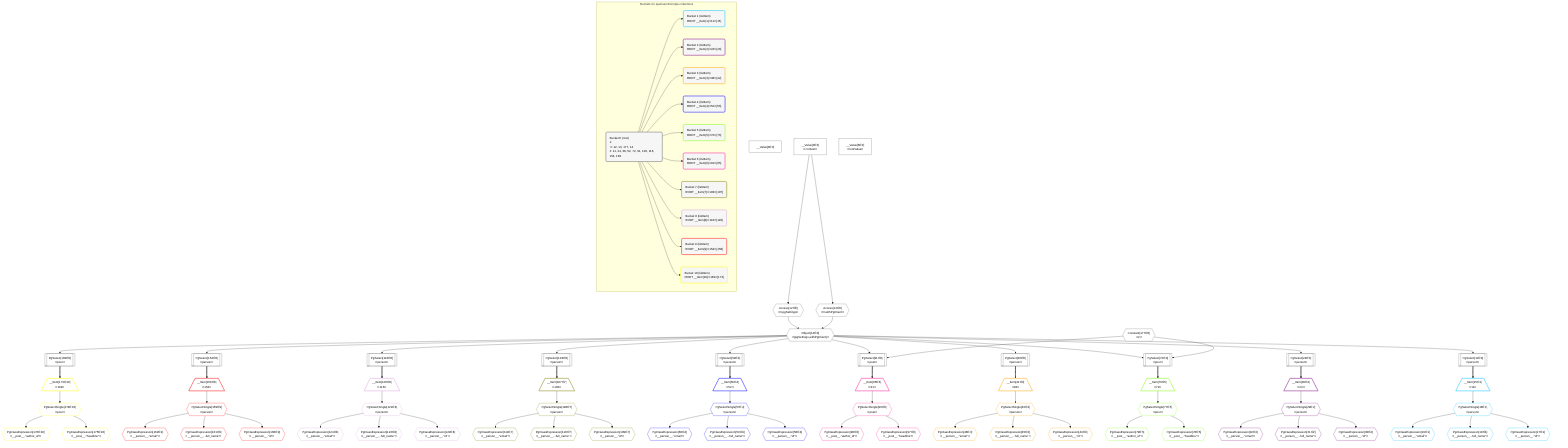 %%{init: {'themeVariables': { 'fontSize': '12px'}}}%%
graph TD
    classDef path fill:#eee,stroke:#000,color:#000
    classDef plan fill:#fff,stroke-width:1px,color:#000
    classDef itemplan fill:#fff,stroke-width:2px,color:#000
    classDef unbatchedplan fill:#dff,stroke-width:1px,color:#000
    classDef sideeffectplan fill:#fcc,stroke-width:2px,color:#000
    classDef bucket fill:#f6f6f6,color:#000,stroke-width:2px,text-align:left


    %% define steps
    __Value0["__Value[0∈0]"]:::plan
    __Value3["__Value[3∈0]<br />ᐸcontextᐳ"]:::plan
    __Value5["__Value[5∈0]<br />ᐸrootValueᐳ"]:::plan
    Access12{{"Access[12∈0]<br />ᐸ3.pgSettingsᐳ"}}:::plan
    Access13{{"Access[13∈0]<br />ᐸ3.withPgClientᐳ"}}:::plan
    Object14{{"Object[14∈0]<br />ᐸ{pgSettings,withPgClient}ᐳ"}}:::plan
    PgSelect11[["PgSelect[11∈0]<br />ᐸpersonᐳ"]]:::plan
    __Item15[/"__Item[15∈1]<br />ᐸ11ᐳ"\]:::itemplan
    PgSelectSingle16{{"PgSelectSingle[16∈1]<br />ᐸpersonᐳ"}}:::plan
    PgClassExpression17{{"PgClassExpression[17∈1]<br />ᐸ__person__.”id”ᐳ"}}:::plan
    PgClassExpression18{{"PgClassExpression[18∈1]<br />ᐸ__person__...full_name”ᐳ"}}:::plan
    PgClassExpression19{{"PgClassExpression[19∈1]<br />ᐸ__person__.”email”ᐳ"}}:::plan
    PgSelect24[["PgSelect[24∈0]<br />ᐸpersonᐳ"]]:::plan
    __Item28[/"__Item[28∈2]<br />ᐸ24ᐳ"\]:::itemplan
    PgSelectSingle29{{"PgSelectSingle[29∈2]<br />ᐸpersonᐳ"}}:::plan
    PgClassExpression30{{"PgClassExpression[30∈2]<br />ᐸ__person__.”id”ᐳ"}}:::plan
    PgClassExpression31{{"PgClassExpression[31∈2]<br />ᐸ__person__...full_name”ᐳ"}}:::plan
    PgClassExpression32{{"PgClassExpression[32∈2]<br />ᐸ__person__.”email”ᐳ"}}:::plan
    PgSelect38[["PgSelect[38∈0]<br />ᐸpersonᐳ"]]:::plan
    __Item42[/"__Item[42∈3]<br />ᐸ38ᐳ"\]:::itemplan
    PgSelectSingle43{{"PgSelectSingle[43∈3]<br />ᐸpersonᐳ"}}:::plan
    PgClassExpression44{{"PgClassExpression[44∈3]<br />ᐸ__person__.”id”ᐳ"}}:::plan
    PgClassExpression45{{"PgClassExpression[45∈3]<br />ᐸ__person__...full_name”ᐳ"}}:::plan
    PgClassExpression46{{"PgClassExpression[46∈3]<br />ᐸ__person__.”email”ᐳ"}}:::plan
    PgSelect52[["PgSelect[52∈0]<br />ᐸpersonᐳ"]]:::plan
    __Item56[/"__Item[56∈4]<br />ᐸ52ᐳ"\]:::itemplan
    PgSelectSingle57{{"PgSelectSingle[57∈4]<br />ᐸpersonᐳ"}}:::plan
    PgClassExpression58{{"PgClassExpression[58∈4]<br />ᐸ__person__.”id”ᐳ"}}:::plan
    PgClassExpression59{{"PgClassExpression[59∈4]<br />ᐸ__person__...full_name”ᐳ"}}:::plan
    PgClassExpression60{{"PgClassExpression[60∈4]<br />ᐸ__person__.”email”ᐳ"}}:::plan
    Constant177{{"Constant[177∈0]<br />ᐸ2ᐳ"}}:::plan
    PgSelect72[["PgSelect[72∈0]<br />ᐸpostᐳ"]]:::plan
    __Item76[/"__Item[76∈5]<br />ᐸ72ᐳ"\]:::itemplan
    PgSelectSingle77{{"PgSelectSingle[77∈5]<br />ᐸpostᐳ"}}:::plan
    PgClassExpression78{{"PgClassExpression[78∈5]<br />ᐸ__post__.”headline”ᐳ"}}:::plan
    PgClassExpression79{{"PgClassExpression[79∈5]<br />ᐸ__post__.”author_id”ᐳ"}}:::plan
    PgSelect91[["PgSelect[91∈0]<br />ᐸpostᐳ"]]:::plan
    __Item95[/"__Item[95∈6]<br />ᐸ91ᐳ"\]:::itemplan
    PgSelectSingle96{{"PgSelectSingle[96∈6]<br />ᐸpostᐳ"}}:::plan
    PgClassExpression97{{"PgClassExpression[97∈6]<br />ᐸ__post__.”headline”ᐳ"}}:::plan
    PgClassExpression98{{"PgClassExpression[98∈6]<br />ᐸ__post__.”author_id”ᐳ"}}:::plan
    PgSelect103[["PgSelect[103∈0]<br />ᐸpersonᐳ"]]:::plan
    __Item107[/"__Item[107∈7]<br />ᐸ103ᐳ"\]:::itemplan
    PgSelectSingle108{{"PgSelectSingle[108∈7]<br />ᐸpersonᐳ"}}:::plan
    PgClassExpression109{{"PgClassExpression[109∈7]<br />ᐸ__person__.”id”ᐳ"}}:::plan
    PgClassExpression110{{"PgClassExpression[110∈7]<br />ᐸ__person__...full_name”ᐳ"}}:::plan
    PgClassExpression111{{"PgClassExpression[111∈7]<br />ᐸ__person__.”email”ᐳ"}}:::plan
    PgSelect116[["PgSelect[116∈0]<br />ᐸpersonᐳ"]]:::plan
    __Item120[/"__Item[120∈8]<br />ᐸ116ᐳ"\]:::itemplan
    PgSelectSingle121{{"PgSelectSingle[121∈8]<br />ᐸpersonᐳ"}}:::plan
    PgClassExpression122{{"PgClassExpression[122∈8]<br />ᐸ__person__.”id”ᐳ"}}:::plan
    PgClassExpression123{{"PgClassExpression[123∈8]<br />ᐸ__person__...full_name”ᐳ"}}:::plan
    PgClassExpression124{{"PgClassExpression[124∈8]<br />ᐸ__person__.”email”ᐳ"}}:::plan
    PgSelect154[["PgSelect[154∈0]<br />ᐸpersonᐳ"]]:::plan
    __Item158[/"__Item[158∈9]<br />ᐸ154ᐳ"\]:::itemplan
    PgSelectSingle159{{"PgSelectSingle[159∈9]<br />ᐸpersonᐳ"}}:::plan
    PgClassExpression160{{"PgClassExpression[160∈9]<br />ᐸ__person__.”id”ᐳ"}}:::plan
    PgClassExpression161{{"PgClassExpression[161∈9]<br />ᐸ__person__...full_name”ᐳ"}}:::plan
    PgClassExpression162{{"PgClassExpression[162∈9]<br />ᐸ__person__.”email”ᐳ"}}:::plan
    PgSelect169[["PgSelect[169∈0]<br />ᐸpostᐳ"]]:::plan
    __Item173[/"__Item[173∈10]<br />ᐸ169ᐳ"\]:::itemplan
    PgSelectSingle174{{"PgSelectSingle[174∈10]<br />ᐸpostᐳ"}}:::plan
    PgClassExpression175{{"PgClassExpression[175∈10]<br />ᐸ__post__.”headline”ᐳ"}}:::plan
    PgClassExpression176{{"PgClassExpression[176∈10]<br />ᐸ__post__.”author_id”ᐳ"}}:::plan

    %% plan dependencies
    __Value3 --> Access12
    __Value3 --> Access13
    Access12 & Access13 --> Object14
    Object14 --> PgSelect11
    PgSelect11 ==> __Item15
    __Item15 --> PgSelectSingle16
    PgSelectSingle16 --> PgClassExpression17
    PgSelectSingle16 --> PgClassExpression18
    PgSelectSingle16 --> PgClassExpression19
    Object14 --> PgSelect24
    PgSelect24 ==> __Item28
    __Item28 --> PgSelectSingle29
    PgSelectSingle29 --> PgClassExpression30
    PgSelectSingle29 --> PgClassExpression31
    PgSelectSingle29 --> PgClassExpression32
    Object14 --> PgSelect38
    PgSelect38 ==> __Item42
    __Item42 --> PgSelectSingle43
    PgSelectSingle43 --> PgClassExpression44
    PgSelectSingle43 --> PgClassExpression45
    PgSelectSingle43 --> PgClassExpression46
    Object14 --> PgSelect52
    PgSelect52 ==> __Item56
    __Item56 --> PgSelectSingle57
    PgSelectSingle57 --> PgClassExpression58
    PgSelectSingle57 --> PgClassExpression59
    PgSelectSingle57 --> PgClassExpression60
    Object14 & Constant177 --> PgSelect72
    PgSelect72 ==> __Item76
    __Item76 --> PgSelectSingle77
    PgSelectSingle77 --> PgClassExpression78
    PgSelectSingle77 --> PgClassExpression79
    Object14 & Constant177 --> PgSelect91
    PgSelect91 ==> __Item95
    __Item95 --> PgSelectSingle96
    PgSelectSingle96 --> PgClassExpression97
    PgSelectSingle96 --> PgClassExpression98
    Object14 --> PgSelect103
    PgSelect103 ==> __Item107
    __Item107 --> PgSelectSingle108
    PgSelectSingle108 --> PgClassExpression109
    PgSelectSingle108 --> PgClassExpression110
    PgSelectSingle108 --> PgClassExpression111
    Object14 --> PgSelect116
    PgSelect116 ==> __Item120
    __Item120 --> PgSelectSingle121
    PgSelectSingle121 --> PgClassExpression122
    PgSelectSingle121 --> PgClassExpression123
    PgSelectSingle121 --> PgClassExpression124
    Object14 --> PgSelect154
    PgSelect154 ==> __Item158
    __Item158 --> PgSelectSingle159
    PgSelectSingle159 --> PgClassExpression160
    PgSelectSingle159 --> PgClassExpression161
    PgSelectSingle159 --> PgClassExpression162
    Object14 --> PgSelect169
    PgSelect169 ==> __Item173
    __Item173 --> PgSelectSingle174
    PgSelectSingle174 --> PgClassExpression175
    PgSelectSingle174 --> PgClassExpression176

    subgraph "Buckets for queries/v4/simple-collections"
    Bucket0("Bucket 0 (root)<br />1: <br />ᐳ: 12, 13, 177, 14<br />2: 11, 24, 38, 52, 72, 91, 103, 116, 154, 169"):::bucket
    classDef bucket0 stroke:#696969
    class Bucket0,__Value0,__Value3,__Value5,PgSelect11,Access12,Access13,Object14,PgSelect24,PgSelect38,PgSelect52,PgSelect72,PgSelect91,PgSelect103,PgSelect116,PgSelect154,PgSelect169,Constant177 bucket0
    Bucket1("Bucket 1 (listItem)<br />ROOT __Item{1}ᐸ11ᐳ[15]"):::bucket
    classDef bucket1 stroke:#00bfff
    class Bucket1,__Item15,PgSelectSingle16,PgClassExpression17,PgClassExpression18,PgClassExpression19 bucket1
    Bucket2("Bucket 2 (listItem)<br />ROOT __Item{2}ᐸ24ᐳ[28]"):::bucket
    classDef bucket2 stroke:#7f007f
    class Bucket2,__Item28,PgSelectSingle29,PgClassExpression30,PgClassExpression31,PgClassExpression32 bucket2
    Bucket3("Bucket 3 (listItem)<br />ROOT __Item{3}ᐸ38ᐳ[42]"):::bucket
    classDef bucket3 stroke:#ffa500
    class Bucket3,__Item42,PgSelectSingle43,PgClassExpression44,PgClassExpression45,PgClassExpression46 bucket3
    Bucket4("Bucket 4 (listItem)<br />ROOT __Item{4}ᐸ52ᐳ[56]"):::bucket
    classDef bucket4 stroke:#0000ff
    class Bucket4,__Item56,PgSelectSingle57,PgClassExpression58,PgClassExpression59,PgClassExpression60 bucket4
    Bucket5("Bucket 5 (listItem)<br />ROOT __Item{5}ᐸ72ᐳ[76]"):::bucket
    classDef bucket5 stroke:#7fff00
    class Bucket5,__Item76,PgSelectSingle77,PgClassExpression78,PgClassExpression79 bucket5
    Bucket6("Bucket 6 (listItem)<br />ROOT __Item{6}ᐸ91ᐳ[95]"):::bucket
    classDef bucket6 stroke:#ff1493
    class Bucket6,__Item95,PgSelectSingle96,PgClassExpression97,PgClassExpression98 bucket6
    Bucket7("Bucket 7 (listItem)<br />ROOT __Item{7}ᐸ103ᐳ[107]"):::bucket
    classDef bucket7 stroke:#808000
    class Bucket7,__Item107,PgSelectSingle108,PgClassExpression109,PgClassExpression110,PgClassExpression111 bucket7
    Bucket8("Bucket 8 (listItem)<br />ROOT __Item{8}ᐸ116ᐳ[120]"):::bucket
    classDef bucket8 stroke:#dda0dd
    class Bucket8,__Item120,PgSelectSingle121,PgClassExpression122,PgClassExpression123,PgClassExpression124 bucket8
    Bucket9("Bucket 9 (listItem)<br />ROOT __Item{9}ᐸ154ᐳ[158]"):::bucket
    classDef bucket9 stroke:#ff0000
    class Bucket9,__Item158,PgSelectSingle159,PgClassExpression160,PgClassExpression161,PgClassExpression162 bucket9
    Bucket10("Bucket 10 (listItem)<br />ROOT __Item{10}ᐸ169ᐳ[173]"):::bucket
    classDef bucket10 stroke:#ffff00
    class Bucket10,__Item173,PgSelectSingle174,PgClassExpression175,PgClassExpression176 bucket10
    Bucket0 --> Bucket1 & Bucket2 & Bucket3 & Bucket4 & Bucket5 & Bucket6 & Bucket7 & Bucket8 & Bucket9 & Bucket10
    end